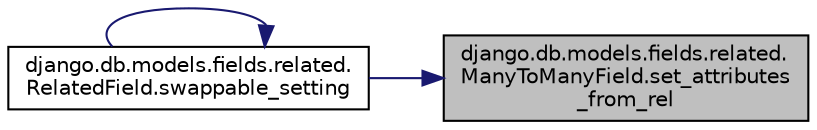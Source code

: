 digraph "django.db.models.fields.related.ManyToManyField.set_attributes_from_rel"
{
 // LATEX_PDF_SIZE
  edge [fontname="Helvetica",fontsize="10",labelfontname="Helvetica",labelfontsize="10"];
  node [fontname="Helvetica",fontsize="10",shape=record];
  rankdir="RL";
  Node1 [label="django.db.models.fields.related.\lManyToManyField.set_attributes\l_from_rel",height=0.2,width=0.4,color="black", fillcolor="grey75", style="filled", fontcolor="black",tooltip=" "];
  Node1 -> Node2 [dir="back",color="midnightblue",fontsize="10",style="solid",fontname="Helvetica"];
  Node2 [label="django.db.models.fields.related.\lRelatedField.swappable_setting",height=0.2,width=0.4,color="black", fillcolor="white", style="filled",URL="$de/d06/classdjango_1_1db_1_1models_1_1fields_1_1related_1_1_related_field.html#accbf55127ef1f5dc2813ff8ae20b43d9",tooltip=" "];
  Node2 -> Node2 [dir="back",color="midnightblue",fontsize="10",style="solid",fontname="Helvetica"];
}
